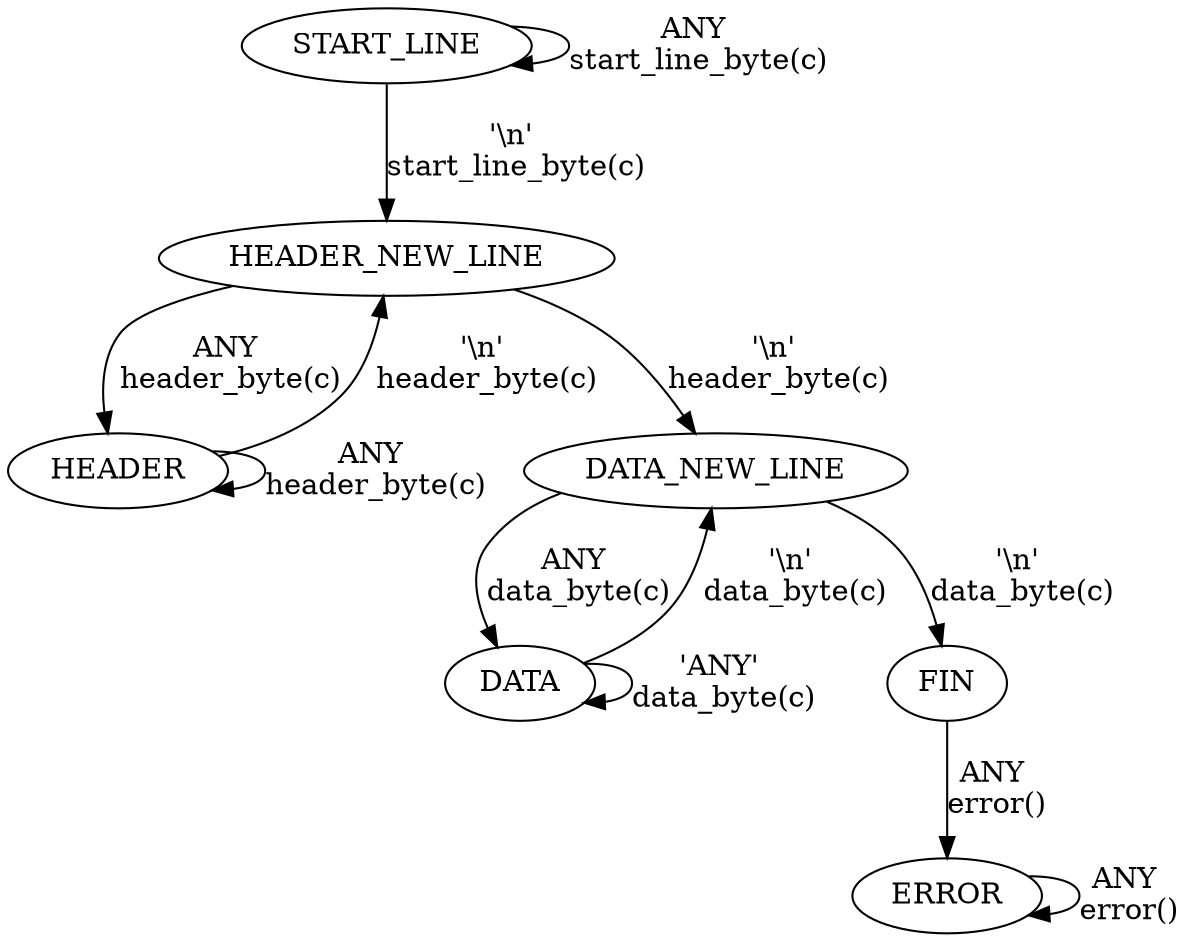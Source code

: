 digraph master{

    START_LINE;
    HEADER_NEW_LINE;
    HEADER;
    DATA_NEW_LINE;
    DATA;
    FIN;
    ERROR;

    START_LINE -> HEADER_NEW_LINE [label="'\\n' \nstart_line_byte(c)"];
    START_LINE -> START_LINE [label="ANY \nstart_line_byte(c)"];


    HEADER_NEW_LINE -> DATA_NEW_LINE [label="'\\n' \nheader_byte(c)"];
    HEADER_NEW_LINE -> HEADER [label="ANY \nheader_byte(c)"];


    HEADER -> HEADER_NEW_LINE [label="'\\n' \nheader_byte(c)"];
    HEADER -> HEADER [label="ANY \nheader_byte(c)"];


    DATA_NEW_LINE -> FIN [label="'\\n' \ndata_byte(c)"];
    DATA_NEW_LINE -> DATA [label="ANY \ndata_byte(c)"];


    DATA -> DATA_NEW_LINE [label="'\\n' \ndata_byte(c)"];
    DATA -> DATA [label="'ANY' \ndata_byte(c)"];


    FIN -> ERROR [label="ANY \nerror()"];


    ERROR -> ERROR [label="ANY \nerror()"];

}